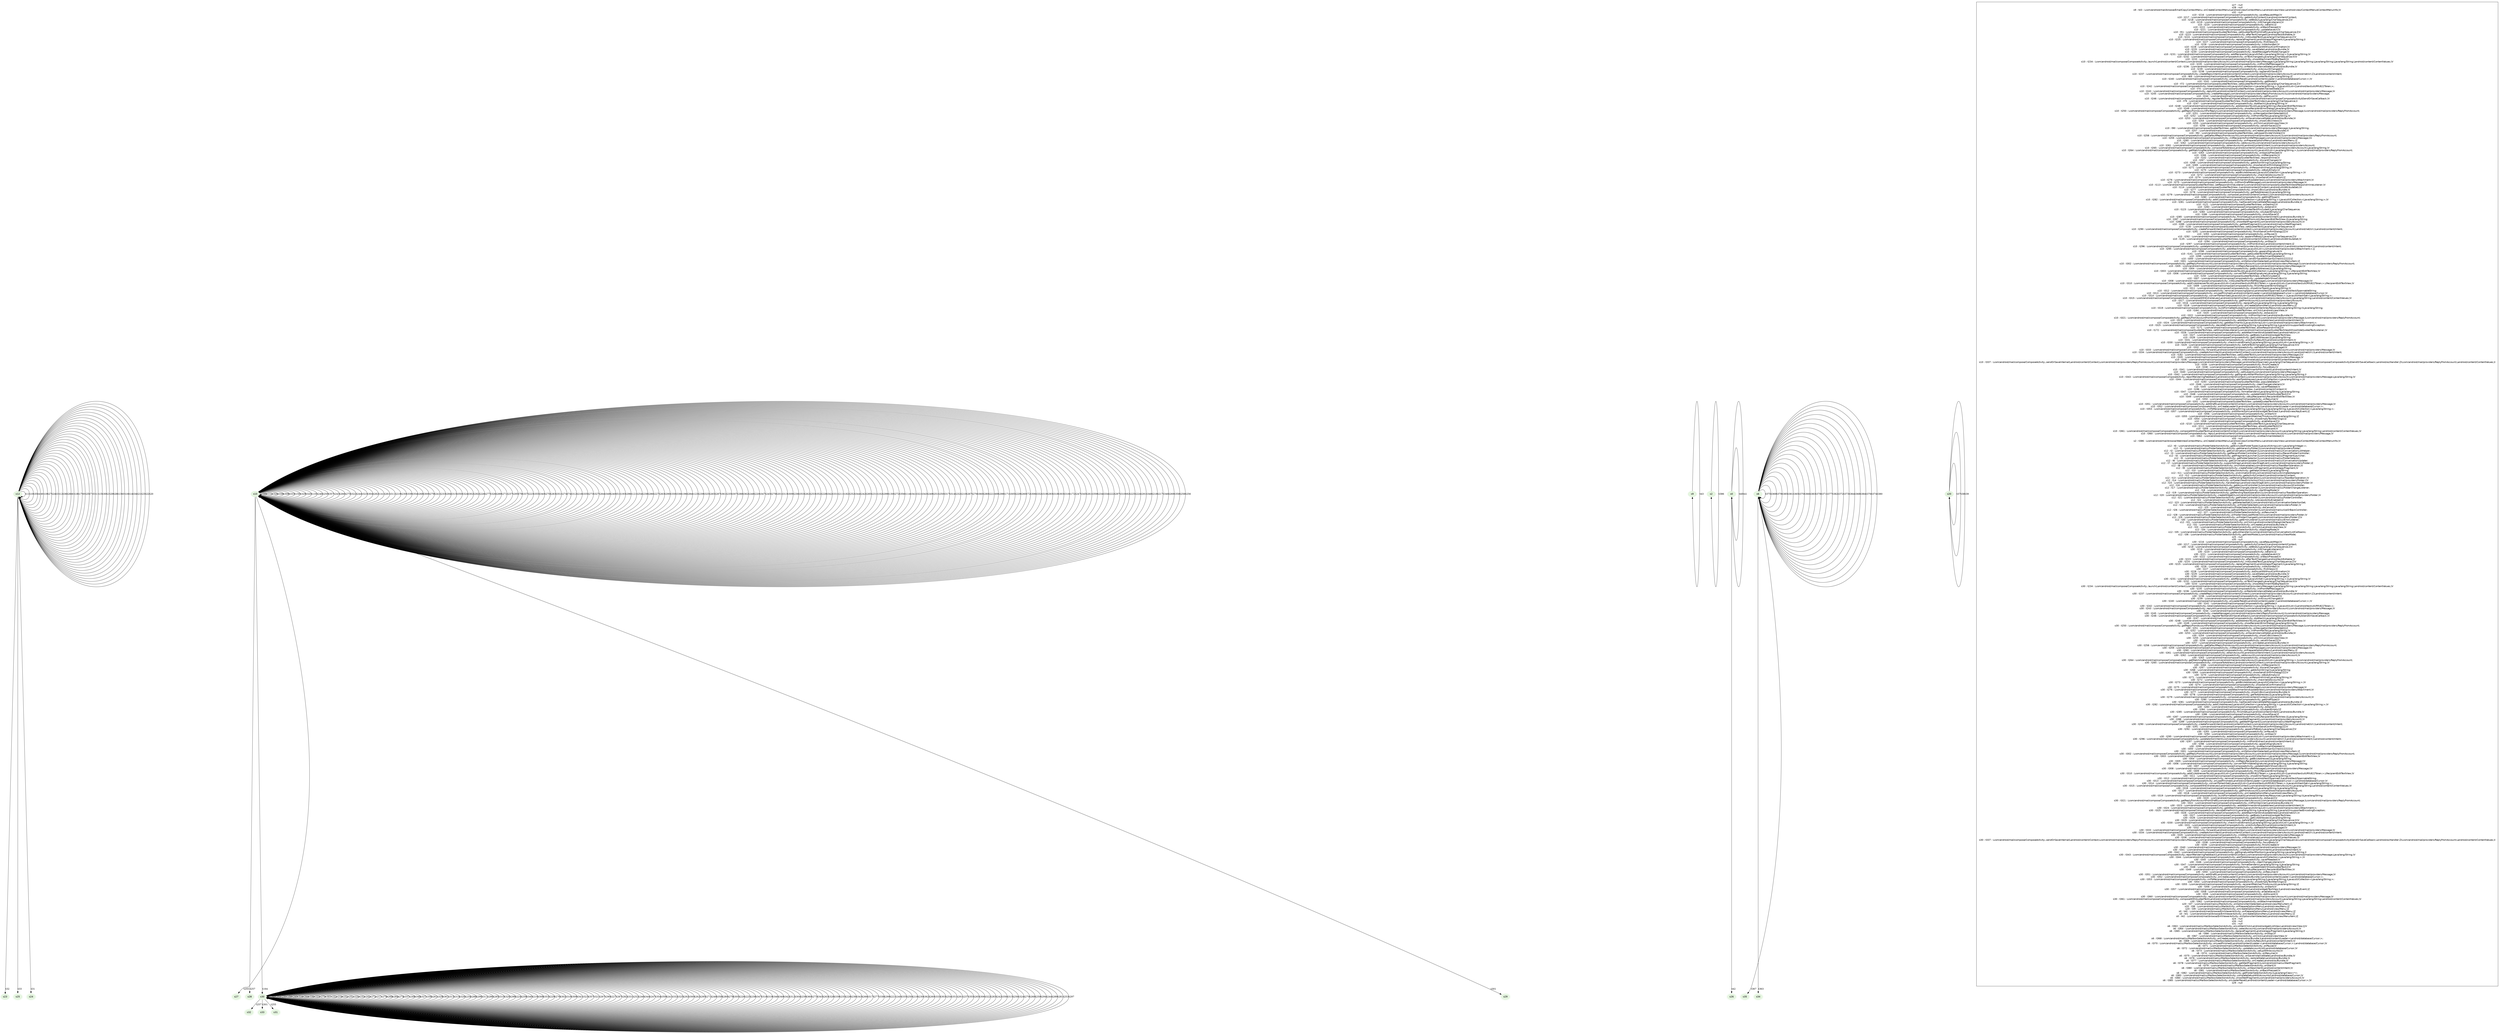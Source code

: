 digraph {
fontname="Helvetica";
node[style=filled, fontname="Helvetica", colorscheme=greens3, color=1];
s23;
s27[peripheries=2];
s28[peripheries=2];
s9;
s32[peripheries=2];
s10;
s33[peripheries=2];
s2;
s26[peripheries=2];
s12;
s25[peripheries=2];
s35[peripheries=2];
s30;
s20;
s0;
s24[peripheries=2];
s34[peripheries=2];
s31[peripheries=2];
s6;
s29[peripheries=2];
s30 -> s30[label="t245"];
s10 -> s10[label="t90"];
s30 -> s30[label="t352"];
s30 -> s30[label="t231"];
s10 -> s10[label="t113"];
s30 -> s30[label="t350"];
s10 -> s10[label="t328"];
s10 -> s10[label="t338"];
s30 -> s30[label="t293"];
s10 -> s10[label="t308"];
s10 -> s10[label="t333"];
s20 -> s20[label="t37"];
s10 -> s10[label="t150"];
s30 -> s30[label="t334"];
s30 -> s30[label="t264"];
s12 -> s24[label="t31"];
s10 -> s10[label="t329"];
s30 -> s30[label="t330"];
s6 -> s6[label="t375"];
s10 -> s10[label="t320"];
s10 -> s10[label="t135"];
s30 -> s30[label="t223"];
s30 -> s30[label="t275"];
s30 -> s30[label="t307"];
s6 -> s6[label="t369"];
s10 -> s10[label="t246"];
s30 -> s30[label="t222"];
s30 -> s30[label="t219"];
s10 -> s10[label="t259"];
s12 -> s12[label="t11"];
s10 -> s10[label="t357"];
s30 -> s30[label="t232"];
s30 -> s32[label="t257"];
s10 -> s10[label="t243"];
s30 -> s30[label="t251"];
s10 -> s10[label="t266"];
s10 -> s10[label="t275"];
s10 -> s10[label="t322"];
s30 -> s30[label="t220"];
s10 -> s10[label="t244"];
s6 -> s6[label="t379"];
s30 -> s30[label="t233"];
s10 -> s10[label="t323"];
s10 -> s10[label="t304"];
s10 -> s10[label="t282"];
s30 -> s30[label="t243"];
s20 -> s20[label="t38"];
s10 -> s10[label="t141"];
s0 -> s0[label="t40"];
s30 -> s30[label="t272"];
s30 -> s30[label="t217"];
s10 -> s10[label="t281"];
s10 -> s10[label="t311"];
s30 -> s30[label="t279"];
s10 -> s10[label="t219"];
s12 -> s12[label="t10"];
s10 -> s10[label="t230"];
s10 -> s10[label="t339"];
s12 -> s12[label="t35"];
s10 -> s10[label="t354"];
s10 -> s10[label="t268"];
s30 -> s30[label="t269"];
s30 -> s30[label="t284"];
s30 -> s30[label="t274"];
s30 -> s30[label="t337"];
s10 -> s10[label="t300"];
s10 -> s10[label="t279"];
s10 -> s10[label="t241"];
s30 -> s30[label="t249"];
s10 -> s10[label="t233"];
s30 -> s30[label="t348"];
s12 -> s12[label="t4"];
s30 -> s30[label="t327"];
s10 -> s10[label="t294"];
s12 -> s12[label="t8"];
s30 -> s30[label="t336"];
s6 -> s6[label="t385"];
s10 -> s10[label="t315"];
s10 -> s10[label="t350"];
s30 -> s30[label="t261"];
s10 -> s10[label="t324"];
s10 -> s10[label="t302"];
s10 -> s10[label="t292"];
s10 -> s10[label="t226"];
s6 -> s6[label="t381"];
s30 -> s30[label="t329"];
s30 -> s30[label="t361"];
s30 -> s30[label="t313"];
s30 -> s30[label="t314"];
s12 -> s25[label="t33"];
s30 -> s30[label="t326"];
s30 -> s30[label="t234"];
s10 -> s10[label="t277"];
s30 -> s30[label="t288"];
s10 -> s10[label="t326"];
s30 -> s30[label="t296"];
s10 -> s10[label="t289"];
s30 -> s30[label="t311"];
s30 -> s30[label="t286"];
s10 -> s10[label="t271"];
s0 -> s26[label="t42"];
s30 -> s33[label="t301"];
s10 -> s10[label="t237"];
s12 -> s12[label="t19"];
s10 -> s10[label="t295"];
s10 -> s10[label="t79"];
s10 -> s10[label="t337"];
s30 -> s30[label="t285"];
s30 -> s30[label="t310"];
s30 -> s30[label="t320"];
s12 -> s12[label="t27"];
s10 -> s10[label="t223"];
s6 -> s6[label="t365"];
s10 -> s10[label="t355"];
s10 -> s10[label="t340"];
s10 -> s10[label="t270"];
s10 -> s10[label="t283"];
s10 -> s10[label="t351"];
s10 -> s10[label="t274"];
s10 -> s10[label="t74"];
s30 -> s30[label="t298"];
s30 -> s30[label="t224"];
s30 -> s30[label="t258"];
s10 -> s10[label="t312"];
s10 -> s10[label="t216"];
s30 -> s30[label="t340"];
s30 -> s30[label="t216"];
s10 -> s10[label="t335"];
s10 -> s10[label="t273"];
s30 -> s30[label="t308"];
s6 -> s6[label="t370"];
s10 -> s10[label="t327"];
s10 -> s29[label="t301"];
s10 -> s10[label="t264"];
s10 -> s10[label="t349"];
s12 -> s12[label="t24"];
s6 -> s6[label="t366"];
s10 -> s10[label="t240"];
s10 -> s10[label="t51"];
s10 -> s10[label="t193"];
s30 -> s30[label="t353"];
s10 -> s10[label="t296"];
s6 -> s34[label="t363"];
s10 -> s10[label="t121"];
s10 -> s10[label="t254"];
s30 -> s30[label="t229"];
s0 -> s0[label="t41"];
s10 -> s10[label="t238"];
s10 -> s10[label="t286"];
s30 -> s30[label="t276"];
s30 -> s30[label="t302"];
s30 -> s30[label="t316"];
s30 -> s30[label="t309"];
s10 -> s10[label="t227"];
s12 -> s12[label="t3"];
s10 -> s10[label="t263"];
s10 -> s10[label="t290"];
s30 -> s30[label="t341"];
s30 -> s30[label="t323"];
s10 -> s10[label="t330"];
s30 -> s30[label="t357"];
s10 -> s10[label="t336"];
s30 -> s30[label="t321"];
s12 -> s12[label="t12"];
s30 -> s30[label="t267"];
s10 -> s10[label="t196"];
s10 -> s10[label="t284"];
s12 -> s23[label="t32"];
s30 -> s30[label="t290"];
s12 -> s12[label="t36"];
s10 -> s10[label="t123"];
s6 -> s35[label="t367"];
s30 -> s30[label="t227"];
s6 -> s6[label="t383"];
s9 -> s9[label="t43"];
s30 -> s30[label="t287"];
s10 -> s10[label="t239"];
s30 -> s30[label="t282"];
s30 -> s30[label="t331"];
s30 -> s30[label="t252"];
s10 -> s10[label="t325"];
s10 -> s10[label="t265"];
s10 -> s10[label="t287"];
s30 -> s30[label="t246"];
s30 -> s30[label="t344"];
s10 -> s10[label="t361"];
s6 -> s6[label="t378"];
s30 -> s30[label="t247"];
s30 -> s30[label="t354"];
s30 -> s30[label="t359"];
s30 -> s30[label="t241"];
s30 -> s30[label="t332"];
s10 -> s10[label="t235"];
s10 -> s10[label="t307"];
s10 -> s10[label="t288"];
s10 -> s10[label="t362"];
s30 -> s30[label="t325"];
s30 -> s30[label="t292"];
s10 -> s10[label="t248"];
s10 -> s10[label="t220"];
s10 -> s10[label="t347"];
s10 -> s10[label="t245"];
s10 -> s10[label="t278"];
s6 -> s6[label="t371"];
s10 -> s10[label="t201"];
s30 -> s30[label="t300"];
s30 -> s30[label="t262"];
s12 -> s12[label="t26"];
s30 -> s30[label="t295"];
s10 -> s10[label="t313"];
s10 -> s10[label="t309"];
s30 -> s30[label="t271"];
s30 -> s30[label="t248"];
s30 -> s30[label="t358"];
s10 -> s10[label="t236"];
s6 -> s6[label="t377"];
s30 -> s30[label="t280"];
s30 -> s30[label="t278"];
s30 -> s30[label="t305"];
s10 -> s10[label="t353"];
s30 -> s30[label="t226"];
s10 -> s10[label="t262"];
s12 -> s12[label="t6"];
s10 -> s10[label="t253"];
s10 -> s10[label="t352"];
s10 -> s10[label="t228"];
s10 -> s10[label="t342"];
s30 -> s30[label="t225"];
s10 -> s10[label="t331"];
s30 -> s30[label="t238"];
s30 -> s30[label="t347"];
s12 -> s12[label="t18"];
s10 -> s10[label="t211"];
s10 -> s10[label="t182"];
s30 -> s30[label="t318"];
s30 -> s30[label="t319"];
s10 -> s10[label="t252"];
s30 -> s30[label="t346"];
s10 -> s10[label="t344"];
s30 -> s30[label="t349"];
s30 -> s30[label="t342"];
s30 -> s30[label="t312"];
s12 -> s12[label="t17"];
s10 -> s10[label="t242"];
s30 -> s30[label="t304"];
s6 -> s6[label="t382"];
s30 -> s30[label="t239"];
s12 -> s12[label="t9"];
s30 -> s30[label="t360"];
s10 -> s10[label="t285"];
s10 -> s10[label="t231"];
s30 -> s30[label="t273"];
s30 -> s30[label="t345"];
s10 -> s10[label="t102"];
s10 -> s10[label="t299"];
s30 -> s30[label="t263"];
s30 -> s30[label="t328"];
s10 -> s10[label="t130"];
s10 -> s10[label="t272"];
s10 -> s10[label="t356"];
s10 -> s28[label="t257"];
s12 -> s12[label="t25"];
s10 -> s10[label="t114"];
s6 -> s6[label="t372"];
s6 -> s6[label="t373"];
s10 -> s10[label="t341"];
s10 -> s10[label="t321"];
s30 -> s30[label="t339"];
s30 -> s30[label="t235"];
s6 -> s6[label="t364"];
s10 -> s10[label="t343"];
s30 -> s30[label="t228"];
s30 -> s30[label="t236"];
s10 -> s10[label="t249"];
s10 -> s10[label="t251"];
s30 -> s30[label="t343"];
s10 -> s10[label="t250"];
s30 -> s30[label="t266"];
s30 -> s30[label="t317"];
s30 -> s30[label="t277"];
s30 -> s30[label="t338"];
s10 -> s10[label="t317"];
s30 -> s30[label="t299"];
s30 -> s30[label="t221"];
s12 -> s12[label="t7"];
s10 -> s10[label="t314"];
s30 -> s30[label="t240"];
s10 -> s10[label="t232"];
s30 -> s30[label="t335"];
s12 -> s12[label="t5"];
s10 -> s10[label="t210"];
s6 -> s6[label="t368"];
s30 -> s30[label="t250"];
s10 -> s10[label="t267"];
s12 -> s12[label="t1"];
s30 -> s30[label="t218"];
s30 -> s30[label="t230"];
s10 -> s30[label="t164"];
s12 -> s12[label="t15"];
s2 -> s2[label="t386"];
s30 -> s30[label="t362"];
s10 -> s10[label="t276"];
s10 -> s10[label="t360"];
s30 -> s30[label="t260"];
s10 -> s10[label="t280"];
s10 -> s10[label="t221"];
s10 -> s10[label="t69"];
s10 -> s10[label="t298"];
s12 -> s12[label="t30"];
s10 -> s10[label="t171"];
s10 -> s10[label="t305"];
s12 -> s12[label="t2"];
s30 -> s30[label="t333"];
s10 -> s10[label="t229"];
s12 -> s12[label="t29"];
s12 -> s12[label="t28"];
s12 -> s12[label="t13"];
s30 -> s30[label="t303"];
s30 -> s30[label="t254"];
s6 -> s6[label="t384"];
s30 -> s30[label="t351"];
s30 -> s30[label="t291"];
s30 -> s30[label="t237"];
s10 -> s10[label="t260"];
s30 -> s30[label="t355"];
s30 -> s30[label="t265"];
s30 -> s30[label="t306"];
s10 -> s10[label="t72"];
s10 -> s10[label="t306"];
s30 -> s30[label="t322"];
s10 -> s10[label="t332"];
s10 -> s10[label="t319"];
s10 -> s10[label="t293"];
s30 -> s30[label="t283"];
s30 -> s30[label="t242"];
s10 -> s27[label="t255"];
s30 -> s30[label="t356"];
s12 -> s12[label="t0"];
s10 -> s10[label="t318"];
s10 -> s10[label="t303"];
s10 -> s10[label="t316"];
s6 -> s6[label="t376"];
s10 -> s10[label="t172"];
s10 -> s10[label="t247"];
s10 -> s10[label="t345"];
s6 -> s6[label="t374"];
s30 -> s30[label="t315"];
s12 -> s12[label="t16"];
s30 -> s30[label="t256"];
s10 -> s10[label="t261"];
s10 -> s10[label="t359"];
s30 -> s30[label="t324"];
s10 -> s10[label="t234"];
s30 -> s30[label="t270"];
s10 -> s10[label="t334"];
s30 -> s31[label="t255"];
s10 -> s10[label="t222"];
s30 -> s30[label="t268"];
s30 -> s30[label="t259"];
s12 -> s12[label="t14"];
s12 -> s12[label="t34"];
s10 -> s10[label="t297"];
s12 -> s12[label="t21"];
s10 -> s10[label="t310"];
s6 -> s6[label="t380"];
s10 -> s10[label="t92"];
s10 -> s10[label="t225"];
s30 -> s30[label="t294"];
s30 -> s30[label="t244"];
s10 -> s10[label="t224"];
s30 -> s30[label="t289"];
s10 -> s10[label="t291"];
s10 -> s10[label="t348"];
s20 -> s20[label="t39"];
s12 -> s12[label="t23"];
s30 -> s30[label="t281"];
s10 -> s10[label="t218"];
s10 -> s10[label="t217"];
s10 -> s10[label="t346"];
s10 -> s10[label="t269"];
s12 -> s12[label="t22"];
s10 -> s10[label="t358"];
s30 -> s30[label="t253"];
s12 -> s12[label="t20"];
s30 -> s30[label="t297"];
s10 -> s10[label="t258"];
s10 -> s10[label="t256"];
subgraph cluster_key {
ds[shape=plaintext, style=solid,label="s27 : null\ns28 : null\ns9 : t43 : Lcom/android/mail/browse/EmailCopyContextMenu;.onCreateContextMenu(Landroid/view/ContextMenu;Landroid/view/View;Landroid/view/ContextMenu$ContextMenuInfo;)V\ns32 : null\ns10 : t216 : Lcom/android/mail/compose/ComposeActivity;.saveRequestMap()V\ns10 : t217 : Lcom/android/mail/compose/ComposeActivity;.getActivityContext()Landroid/content/Context;\ns10 : t218 : Lcom/android/mail/compose/ComposeActivity;.setBody(Ljava/lang/CharSequence;Z)V\ns10 : t219 : Lcom/android/mail/compose/ComposeActivity;.initChangeListeners()V\ns10 : t220 : Lcom/android/mail/compose/ComposeActivity;.isBlank()Z\ns10 : t222 : Lcom/android/mail/compose/ComposeActivity;.onBackPressed()V\ns10 : t221 : Lcom/android/mail/compose/ComposeActivity;.updateSaveUi()V\ns10 : t51 : Lcom/android/mail/compose/QuotedTextView;.setQuotedTextFromDraft(Ljava/lang/CharSequence;Z)V\ns10 : t223 : Lcom/android/mail/compose/ComposeActivity;.afterTextChanged(Landroid/text/Editable;)V\ns10 : t224 : Lcom/android/mail/compose/ComposeActivity;.initQuotedText(Ljava/lang/CharSequence;Z)V\ns10 : t225 : Lcom/android/mail/compose/ComposeActivity;.replaceFragment(Landroid/app/Fragment;ILjava/lang/String;)I\ns10 : t227 : Lcom/android/mail/compose/ComposeActivity;.findViews()V\ns10 : t226 : Lcom/android/mail/compose/ComposeActivity;.initActionBar()V\ns10 : t228 : Lcom/android/mail/compose/ComposeActivity;.doDiscardWithoutConfirmation()V\ns10 : t229 : Lcom/android/mail/compose/ComposeActivity;.saveState(Landroid/os/Bundle;)V\ns10 : t230 : Lcom/android/mail/compose/ComposeActivity;.resetMessageForModeChange()V\ns10 : t231 : Lcom/android/mail/compose/ComposeActivity;.addRecipients(Ljava/util/Set<Ljava/lang/String;>;[Ljava/lang/String;)V\ns10 : t232 : Lcom/android/mail/compose/ComposeActivity;.onTextChanged(Ljava/lang/CharSequence;III)V\ns10 : t233 : Lcom/android/mail/compose/ComposeActivity;.showAttachmentTooBigToast(I)V\ns10 : t234 : Lcom/android/mail/compose/ComposeActivity;.launch(Landroid/content/Context;Lcom/android/mail/providers/Account;Lcom/android/mail/providers/Message;ILjava/lang/String;Ljava/lang/String;Ljava/lang/String;Ljava/lang/String;Landroid/content/ContentValues;)V\ns10 : t235 : Lcom/android/mail/compose/ComposeActivity;.initFromRefMessage(I)V\ns10 : t236 : Lcom/android/mail/compose/ComposeActivity;.onRestoreInstanceState(Landroid/os/Bundle;)V\ns10 : t239 : Lcom/android/mail/compose/ComposeActivity;.onAccountChanged()V\ns10 : t238 : Lcom/android/mail/compose/ComposeActivity;.logSendOrSave(Z)V\ns10 : t237 : Lcom/android/mail/compose/ComposeActivity;.createReplyIntent(Landroid/content/Context;Lcom/android/mail/providers/Account;Landroid/net/Uri;Z)Landroid/content/Intent;\ns10 : t69 : Lcom/android/mail/compose/QuotedTextView;.containsQuotedText(Ljava/lang/String;)Z\ns10 : t240 : Lcom/android/mail/compose/ComposeActivity;.onLoaderReset(Landroid/content/Loader<Landroid/database/Cursor;>;)V\ns10 : t241 : Lcom/android/mail/compose/ComposeActivity;.getMode()I\ns10 : t72 : Lcom/android/mail/compose/QuotedTextView;.setQuotedTextFromHtml(Ljava/lang/CharSequence;Z)V\ns10 : t242 : Lcom/android/mail/compose/ComposeActivity;.tokenizeAddressList(Ljava/util/Collection<Ljava/lang/String;>;)Ljava/util/List<[Landroid/text/util/Rfc822Token;>;\ns10 : t74 : Lcom/android/mail/compose/QuotedTextView;.updateCheckedState(Z)V\ns10 : t243 : Lcom/android/mail/compose/ComposeActivity;.replyAll(Landroid/content/Context;Lcom/android/mail/providers/Account;Lcom/android/mail/providers/Message;)V\ns10 : t245 : Lcom/android/mail/compose/ComposeActivity;.createMessage(Lcom/android/mail/providers/ReplyFromAccount;I)Lcom/android/mail/providers/Message;\ns10 : t244 : Lcom/android/mail/compose/ComposeActivity;.setFocus(I)V\ns10 : t246 : Lcom/android/mail/compose/ComposeActivity;.registerTestSendOrSaveCallback(Lcom/android/mail/compose/ComposeActivity$SendOrSaveCallback;)V\ns10 : t79 : Lcom/android/mail/compose/QuotedTextView;.findQuotedTextIndex(Ljava/lang/CharSequence;)I\ns10 : t247 : Lcom/android/mail/compose/ComposeActivity;.doAttach(Ljava/lang/String;)V\ns10 : t248 : Lcom/android/mail/compose/ComposeActivity;.addAddressToList(Ljava/lang/String;LRecipientEditTextView;)V\ns10 : t249 : Lcom/android/mail/compose/ComposeActivity;.showRecipientErrorDialog(Ljava/lang/String;)V\ns10 : t250 : Lcom/android/mail/compose/ComposeActivity;.getReplyFromAccountForReply(Lcom/android/mail/providers/Account;Lcom/android/mail/providers/Message;)Lcom/android/mail/providers/ReplyFromAccount;\ns10 : t251 : Lcom/android/mail/compose/ComposeActivity;.onNavigationItemSelected(IJ)Z\ns10 : t252 : Lcom/android/mail/compose/ComposeActivity;.initFromMailTo(Ljava/lang/String;)V\ns10 : t253 : Lcom/android/mail/compose/ComposeActivity;.onSaveInstanceState(Landroid/os/Bundle;)V\ns10 : t254 : Lcom/android/mail/compose/ComposeActivity;.showCcBccViews()V\ns10 : t255 : Lcom/android/mail/compose/ComposeActivity;.onClick(Landroid/view/View;)V\ns10 : t256 : Lcom/android/mail/compose/ComposeActivity;.sendOrSave(ZZ)V\ns10 : t90 : Lcom/android/mail/compose/QuotedTextView;.getHtmlText(Lcom/android/mail/providers/Message;)Ljava/lang/String;\ns10 : t257 : Lcom/android/mail/compose/ComposeActivity;.onCreate(Landroid/os/Bundle;)V\ns10 : t92 : Lcom/android/mail/compose/QuotedTextView;.setUpperDividerVisible(Z)V\ns10 : t258 : Lcom/android/mail/compose/ComposeActivity;.getDefaultReplyFromAccount(Lcom/android/mail/providers/Account;)Lcom/android/mail/providers/ReplyFromAccount;\ns10 : t259 : Lcom/android/mail/compose/ComposeActivity;.initRecipientsFromRefMessage(Lcom/android/mail/providers/Message;I)V\ns10 : t260 : Lcom/android/mail/compose/ComposeActivity;.onPrepareOptionsMenu(Landroid/view/Menu;)Z\ns10 : t262 : Lcom/android/mail/compose/ComposeActivity;.setAccount(Lcom/android/mail/providers/Account;)V\ns10 : t261 : Lcom/android/mail/compose/ComposeActivity;.obtainAccount(Landroid/content/Intent;)Lcom/android/mail/providers/Account;\ns10 : t265 : Lcom/android/mail/compose/ComposeActivity;.composeToAddress(Landroid/content/Context;Lcom/android/mail/providers/Account;Ljava/lang/String;)V\ns10 : t264 : Lcom/android/mail/compose/ComposeActivity;.getMatchingRecipient(Lcom/android/mail/providers/Account;Ljava/util/List<Ljava/lang/String;>;)Lcom/android/mail/providers/ReplyFromAccount;\ns10 : t263 : Lcom/android/mail/compose/ComposeActivity;.onAppUpPressed()V\ns10 : t266 : Lcom/android/mail/compose/ComposeActivity;.initRecipients()V\ns10 : t102 : Lcom/android/mail/compose/QuotedTextView;.respondInline()V\ns10 : t267 : Lcom/android/mail/compose/ComposeActivity;.discardChanges()V\ns10 : t268 : Lcom/android/mail/compose/ComposeActivity;.getActionString(I)Ljava/lang/String;\ns10 : t269 : Lcom/android/mail/compose/ComposeActivity;.showSendConfirmDialog(IZZ)V\ns10 : t271 : Lcom/android/mail/compose/ComposeActivity;.onRespondInline(Ljava/lang/String;)V\ns10 : t270 : Lcom/android/mail/compose/ComposeActivity;.isBodyEmpty()Z\ns10 : t273 : Lcom/android/mail/compose/ComposeActivity;.addBccAddresses(Ljava/util/Collection<Ljava/lang/String;>;)V\ns10 : t272 : Lcom/android/mail/compose/ComposeActivity;.checkValidAccounts()V\ns10 : t274 : Lcom/android/mail/compose/ComposeActivity;.showSendConfirmation()Z\ns10 : t276 : Lcom/android/mail/compose/ComposeActivity;.addAttachmentAndUpdateView(Lcom/android/mail/providers/Attachment;)V\ns10 : t275 : Lcom/android/mail/compose/ComposeActivity;.initFromDraftMessage(Lcom/android/mail/providers/Message;)V\ns10 : t113 : Lcom/android/mail/compose/QuotedTextView;.setRespondInlineListener(Lcom/android/mail/compose/QuotedTextView$RespondInlineListener;)V\ns10 : t114 : Lcom/android/mail/compose/QuotedTextView;.(Landroid/content/Context;Landroid/util/AttributeSet;I)V\ns10 : t277 : Lcom/android/mail/compose/ComposeActivity;.showCcBcc(Landroid/os/Bundle;)V\ns10 : t278 : Lcom/android/mail/compose/ComposeActivity;.getToAddresses()[Ljava/lang/String;\ns10 : t279 : Lcom/android/mail/compose/ComposeActivity;.compose(Landroid/content/Context;Lcom/android/mail/providers/Account;)V\ns10 : t280 : Lcom/android/mail/compose/ComposeActivity;.getDraftType(I)I\ns10 : t282 : Lcom/android/mail/compose/ComposeActivity;.addCcAddresses(Ljava/util/Collection<Ljava/lang/String;>;Ljava/util/Collection<Ljava/lang/String;>;)V\ns10 : t281 : Lcom/android/mail/compose/ComposeActivity;.hadSavedInstanceStateMessage(Landroid/os/Bundle;)Z\ns10 : t121 : Lcom/android/mail/compose/QuotedTextView;.onDestroy()V\ns10 : t283 : Lcom/android/mail/compose/ComposeActivity;.doSend()V\ns10 : t123 : Lcom/android/mail/compose/QuotedTextView;.getQuotedTextIfIncluded()Ljava/lang/CharSequence;\ns10 : t284 : Lcom/android/mail/compose/ComposeActivity;.isSubjectEmpty()Z\ns10 : t286 : Lcom/android/mail/compose/ComposeActivity;.shouldSave()Z\ns10 : t285 : Lcom/android/mail/compose/ComposeActivity;.finishSetup(ILandroid/content/Intent;Landroid/os/Bundle;)V\ns10 : t287 : Lcom/android/mail/compose/ComposeActivity;.getAddressesFromList(LRecipientEditTextView;)[Ljava/lang/String;\ns10 : t288 : Lcom/android/mail/compose/ComposeActivity;.showWaitFragment(Lcom/android/mail/providers/Account;)V\ns10 : t289 : Lcom/android/mail/compose/ComposeActivity;.getWaitFragment()Lcom/android/mail/ui/WaitFragment;\ns10 : t130 : Lcom/android/mail/compose/QuotedTextView;.setQuotedText(Ljava/lang/CharSequence;)V\ns10 : t290 : Lcom/android/mail/compose/ComposeActivity;.createForwardIntent(Landroid/content/Context;Lcom/android/mail/providers/Account;Landroid/net/Uri;)Landroid/content/Intent;\ns10 : t291 : Lcom/android/mail/compose/ComposeActivity;.finishSendConfirmDialog(ZZ)V\ns10 : t293 : Lcom/android/mail/compose/ComposeActivity;.onPause()V\ns10 : t292 : Lcom/android/mail/compose/ComposeActivity;.appendToBody(Ljava/lang/CharSequence;Z)V\ns10 : t135 : Lcom/android/mail/compose/QuotedTextView;.(Landroid/content/Context;Landroid/util/AttributeSet;)V\ns10 : t294 : Lcom/android/mail/compose/ComposeActivity;.onStop()V\ns10 : t297 : Lcom/android/mail/compose/ComposeActivity;.initFromExtras(Landroid/content/Intent;)Z\ns10 : t296 : Lcom/android/mail/compose/ComposeActivity;.updateActionIntent(Lcom/android/mail/providers/Account;Landroid/net/Uri;ILandroid/content/Intent;)Landroid/content/Intent;\ns10 : t295 : Lcom/android/mail/compose/ComposeActivity;.addAttachments(Ljava/util/List<Lcom/android/mail/providers/Attachment;>;)J\ns10 : t298 : Lcom/android/mail/compose/ComposeActivity;.appendSignature()V\ns10 : t141 : Lcom/android/mail/compose/QuotedTextView;.getQuotedTextOffset(Ljava/lang/String;)I\ns10 : t299 : Lcom/android/mail/compose/ComposeActivity;.onAttachmentDeleted()V\ns10 : t300 : Lcom/android/mail/compose/ComposeActivity;.sendOrSaveWithSanityChecks(ZZZZ)Z\ns10 : t301 : Lcom/android/mail/compose/ComposeActivity;.onOptionsItemSelected(Landroid/view/MenuItem;)Z\ns10 : t302 : Lcom/android/mail/compose/ComposeActivity;.getReplyFromAccount(Lcom/android/mail/providers/Account;Lcom/android/mail/providers/Message;)Lcom/android/mail/providers/ReplyFromAccount;\ns10 : t305 : Lcom/android/mail/compose/ComposeActivity;.initReplyRecipients(Lcom/android/mail/providers/Message;I)V\ns10 : t304 : Lcom/android/mail/compose/ComposeActivity;.getBccAddresses()[Ljava/lang/String;\ns10 : t303 : Lcom/android/mail/compose/ComposeActivity;.addAddressesToList(Ljava/util/Collection<Ljava/lang/String;>;LRecipientEditTextView;)V\ns10 : t306 : Lcom/android/mail/compose/ComposeActivity;.convertToPrintableSignature(Ljava/lang/String;)Ljava/lang/String;\ns10 : t150 : Lcom/android/mail/compose/QuotedTextView;.isTextIncluded()Z\ns10 : t307 : Lcom/android/mail/compose/ComposeActivity;.updateHideOrShowCcBcc()V\ns10 : t308 : Lcom/android/mail/compose/ComposeActivity;.initQuotedTextFromRefMessage(Lcom/android/mail/providers/Message;I)V\ns10 : t310 : Lcom/android/mail/compose/ComposeActivity;.addCcAddressesToList(Ljava/util/List<[Landroid/text/util/Rfc822Token;>;Ljava/util/List<[Landroid/text/util/Rfc822Token;>;LRecipientEditTextView;)V\ns10 : t309 : Lcom/android/mail/compose/ComposeActivity;.finishRecipientErrorDialog()V\ns10 : t311 : Lcom/android/mail/compose/ComposeActivity;.showErrorToast(Ljava/lang/String;)V\ns10 : t312 : Lcom/android/mail/compose/ComposeActivity;.removeComposingSpans(Landroid/text/Spanned;)Landroid/text/SpannableString;\ns10 : t313 : Lcom/android/mail/compose/ComposeActivity;.onLoadFinished(Landroid/content/Loader<Landroid/database/Cursor;>;Landroid/database/Cursor;)V\ns10 : t314 : Lcom/android/mail/compose/ComposeActivity;.convertToHashSet(Ljava/util/List<[Landroid/text/util/Rfc822Token;>;)Ljava/util/HashSet<Ljava/lang/String;>;\ns10 : t315 : Lcom/android/mail/compose/ComposeActivity;.composeWithExtraValues(Landroid/content/Context;Lcom/android/mail/providers/Account;Ljava/lang/String;Landroid/content/ContentValues;)V\ns10 : t317 : Lcom/android/mail/compose/ComposeActivity;.getFromAccount()Lcom/android/mail/providers/Account;\ns10 : t316 : Lcom/android/mail/compose/ComposeActivity;.replacePlus(Ljava/lang/String;)Ljava/lang/String;\ns10 : t318 : Lcom/android/mail/compose/ComposeActivity;.onCreateOptionsMenu(Landroid/view/Menu;)Z\ns10 : t319 : Lcom/android/mail/compose/ComposeActivity;.buildFormattedSubject(Landroid/content/res/Resources;Ljava/lang/String;I)Ljava/lang/String;\ns10 : t164 : Lcom/android/mail/compose/QuotedTextView;.onClick(Landroid/view/View;)V\ns10 : t320 : Lcom/android/mail/compose/ComposeActivity;.doSave(Z)V\ns10 : t322 : Lcom/android/mail/compose/ComposeActivity;.initFromSpinner(Landroid/os/Bundle;I)V\ns10 : t321 : Lcom/android/mail/compose/ComposeActivity;.getReplyFromAccountFromDraft(Lcom/android/mail/providers/Account;Lcom/android/mail/providers/Message;)Lcom/android/mail/providers/ReplyFromAccount;\ns10 : t323 : Lcom/android/mail/compose/ComposeActivity;.addAttachmentAndUpdateView(Landroid/content/Intent;)V\ns10 : t324 : Lcom/android/mail/compose/ComposeActivity;.getAttachments()Ljava/util/ArrayList<Lcom/android/mail/providers/Attachment;>;\ns10 : t325 : Lcom/android/mail/compose/ComposeActivity;.decodeEmailInUri(Ljava/lang/String;)Ljava/lang/String;|Ljava/io/UnsupportedEncodingException;\ns10 : t171 : Lcom/android/mail/compose/QuotedTextView;.allowRespondInline(Z)V\ns10 : t172 : Lcom/android/mail/compose/QuotedTextView;.setShowHideListener(Lcom/android/mail/compose/QuotedTextView$ShowHideQuotedTextListener;)V\ns10 : t326 : Lcom/android/mail/compose/ComposeActivity;.addAttachmentAndUpdateView(Landroid/net/Uri;)V\ns10 : t327 : Lcom/android/mail/compose/ComposeActivity;.getBody()Landroid/widget/TextView;\ns10 : t328 : Lcom/android/mail/compose/ComposeActivity;.getCcAddresses()[Ljava/lang/String;\ns10 : t331 : Lcom/android/mail/compose/ComposeActivity;.onActivityResult(IILandroid/content/Intent;)V\ns10 : t330 : Lcom/android/mail/compose/ComposeActivity;.checkInvalidEmails([Ljava/lang/String;Ljava/util/List<Ljava/lang/String;>;)V\ns10 : t329 : Lcom/android/mail/compose/ComposeActivity;.beforeTextChanged(Ljava/lang/CharSequence;III)V\ns10 : t332 : Lcom/android/mail/compose/ComposeActivity;.setFieldsFromRefMessage(I)V\ns10 : t333 : Lcom/android/mail/compose/ComposeActivity;.forward(Landroid/content/Context;Lcom/android/mail/providers/Account;Lcom/android/mail/providers/Message;)V\ns10 : t334 : Lcom/android/mail/compose/ComposeActivity;.createActionIntent(Landroid/content/Context;Lcom/android/mail/providers/Account;Landroid/net/Uri;I)Landroid/content/Intent;\ns10 : t182 : Lcom/android/mail/compose/QuotedTextView;.setQuotedText(ILcom/android/mail/providers/Message;Z)V\ns10 : t335 : Lcom/android/mail/compose/ComposeActivity;.initAttachments(Lcom/android/mail/providers/Message;)V\ns10 : t336 : Lcom/android/mail/compose/ComposeActivity;.initExtraValues(Landroid/content/ContentValues;)V\ns10 : t337 : Lcom/android/mail/compose/ComposeActivity;.sendOrSaveInternal(Landroid/content/Context;Lcom/android/mail/providers/ReplyFromAccount;Lcom/android/mail/providers/Message;Lcom/android/mail/providers/Message;Landroid/text/Spanned;Ljava/lang/CharSequence;Lcom/android/mail/compose/ComposeActivity$SendOrSaveCallback;Landroid/os/Handler;ZILcom/android/mail/providers/ReplyFromAccount;Landroid/content/ContentValues;)I\ns10 : t339 : Lcom/android/mail/compose/ComposeActivity;.finishCreate()V\ns10 : t338 : Lcom/android/mail/compose/ComposeActivity;.focusBody()V\ns10 : t341 : Lcom/android/mail/compose/ComposeActivity;.initAttachmentsFromIntent(Landroid/content/Intent;)V\ns10 : t340 : Lcom/android/mail/compose/ComposeActivity;.setSubject(Lcom/android/mail/providers/Message;I)V\ns10 : t342 : Lcom/android/mail/compose/ComposeActivity;.getSignatureStartPosition(Ljava/lang/String;Ljava/lang/String;)I\ns10 : t343 : Lcom/android/mail/compose/ComposeActivity;.reportRenderingFeedback(Landroid/content/Context;Lcom/android/mail/providers/Account;Lcom/android/mail/providers/Message;Ljava/lang/String;)V\ns10 : t344 : Lcom/android/mail/compose/ComposeActivity;.addToAddresses(Ljava/util/Collection<Ljava/lang/String;>;)V\ns10 : t193 : Lcom/android/mail/compose/QuotedTextView;.populateData()V\ns10 : t346 : Lcom/android/mail/compose/ComposeActivity;.clearChangeListeners()V\ns10 : t345 : Lcom/android/mail/compose/ComposeActivity;.saveIfNeeded()V\ns10 : t196 : Lcom/android/mail/compose/QuotedTextView;.(Landroid/content/Context;)V\ns10 : t347 : Lcom/android/mail/compose/ComposeActivity;.formatSenders(Ljava/lang/String;)Ljava/lang/String;\ns10 : t348 : Lcom/android/mail/compose/ComposeActivity;.updateHideOrShowQuotedText(Z)V\ns10 : t349 : Lcom/android/mail/compose/ComposeActivity;.setupRecipients(LRecipientEditTextView;)V\ns10 : t350 : Lcom/android/mail/compose/ComposeActivity;.onResume()V\ns10 : t201 : Lcom/android/mail/compose/QuotedTextView;.updateQuotedTextVisibility(Z)V\ns10 : t351 : Lcom/android/mail/compose/ComposeActivity;.editDraft(Landroid/content/Context;Lcom/android/mail/providers/Account;Lcom/android/mail/providers/Message;)V\ns10 : t352 : Lcom/android/mail/compose/ComposeActivity;.onCreateLoader(ILandroid/os/Bundle;)Landroid/content/Loader<Landroid/database/Cursor;>;\ns10 : t353 : Lcom/android/mail/compose/ComposeActivity;.initToRecipients(Ljava/lang/String;Ljava/lang/String;[Ljava/lang/String;)Ljava/util/Collection<Ljava/lang/String;>;\ns10 : t357 : Lcom/android/mail/compose/ComposeActivity;.onEditorAction(Landroid/widget/TextView;ILandroid/view/KeyEvent;)Z\ns10 : t356 : Lcom/android/mail/compose/ComposeActivity;.onStart()V\ns10 : t355 : Lcom/android/mail/compose/ComposeActivity;.recipientMatchesThisAccount(Ljava/lang/String;)Z\ns10 : t354 : Lcom/android/mail/compose/ComposeActivity;.showEmptyTextWarnings()Z\ns10 : t358 : Lcom/android/mail/compose/ComposeActivity;.enableSave(Z)V\ns10 : t210 : Lcom/android/mail/compose/QuotedTextView;.getQuotedText()Ljava/lang/CharSequence;\ns10 : t211 : Lcom/android/mail/compose/QuotedTextView;.allowQuotedText(Z)V\ns10 : t359 : Lcom/android/mail/compose/ComposeActivity;.doDiscard()V\ns10 : t361 : Lcom/android/mail/compose/ComposeActivity;.composeWithQuotedText(Landroid/content/Context;Lcom/android/mail/providers/Account;Ljava/lang/String;Ljava/lang/String;Landroid/content/ContentValues;)V\ns10 : t360 : Lcom/android/mail/compose/ComposeActivity;.reply(Landroid/content/Context;Lcom/android/mail/providers/Account;Lcom/android/mail/providers/Message;)V\ns10 : t362 : Lcom/android/mail/compose/ComposeActivity;.onAttachmentAdded()V\ns33 : null\ns2 : t386 : Lcom/android/mail/browse/WebViewContextMenu;.onCreateContextMenu(Landroid/view/ContextMenu;Landroid/view/View;Landroid/view/ContextMenu$ContextMenuInfo;)V\ns26 : null\ns12 : t0 : Lcom/android/mail/ui/FolderSelectionActivity;.getExcludedFolderTypes()Ljava/util/ArrayList<Ljava/lang/Integer;>;\ns12 : t1 : Lcom/android/mail/ui/FolderSelectionActivity;.getHierarchyFolder()Lcom/android/mail/providers/Folder;\ns12 : t2 : Lcom/android/mail/ui/FolderSelectionActivity;.getConversationListHelper()Lcom/android/mail/ui/ConversationListHelper;\ns12 : t3 : Lcom/android/mail/ui/FolderSelectionActivity;.getRecentFolderController()Lcom/android/mail/ui/RecentFolderController;\ns12 : t4 : Lcom/android/mail/ui/FolderSelectionActivity;.getFragmentLauncher()Lcom/android/mail/ui/FragmentLauncher;\ns12 : t5 : Lcom/android/mail/ui/FolderSelectionActivity;.getFolderSelector()Lcom/android/mail/ui/FolderSelector;\ns12 : t6 : Lcom/android/mail/ui/FolderSelectionActivity;.getConversationUpdater()Lcom/android/mail/ui/ConversationUpdater;\ns12 : t7 : Lcom/android/mail/ui/FolderSelectionActivity;.supportsDrag(Landroid/view/DragEvent;Lcom/android/mail/providers/Folder;)Z\ns12 : t8 : Lcom/android/mail/ui/FolderSelectionActivity;.onUndoAvailable(Lcom/android/mail/ui/ToastBarOperation;)V\ns12 : t9 : Lcom/android/mail/ui/FolderSelectionActivity;.createFolderListFragment(Landroid/app/Fragment;)V\ns12 : t10 : Lcom/android/mail/ui/FolderSelectionActivity;.getHelpContext()Ljava/lang/String;\ns12 : t11 : Lcom/android/mail/ui/FolderSelectionActivity;.onAnimationEnd(Lcom/android/mail/ui/AnimatedAdapter;)V\ns12 : t12 : Lcom/android/mail/ui/FolderSelectionActivity;.getActivityContext()Landroid/content/Context;\ns12 : t13 : Lcom/android/mail/ui/FolderSelectionActivity;.setPendingToastOperation(Lcom/android/mail/ui/ToastBarOperation;)V\ns12 : t14 : Lcom/android/mail/ui/FolderSelectionActivity;.onFooterViewErrorActionClick(Lcom/android/mail/providers/Folder;I)V\ns12 : t15 : Lcom/android/mail/ui/FolderSelectionActivity;.handleDrop(Landroid/view/DragEvent;Lcom/android/mail/providers/Folder;)V\ns12 : t16 : Lcom/android/mail/ui/FolderSelectionActivity;.getAccountController()Lcom/android/mail/ui/AccountController;\ns12 : t17 : Lcom/android/mail/ui/FolderSelectionActivity;.getFolderChangeListener()Lcom/android/mail/ui/FolderChangeListener;\ns12 : t18 : Lcom/android/mail/ui/FolderSelectionActivity;.startDragMode()V\ns12 : t19 : Lcom/android/mail/ui/FolderSelectionActivity;.getPendingToastOperation()Lcom/android/mail/ui/ToastBarOperation;\ns12 : t20 : Lcom/android/mail/ui/FolderSelectionActivity;.createWidget(ILcom/android/mail/providers/Account;Lcom/android/mail/providers/Folder;)V\ns12 : t21 : Lcom/android/mail/ui/FolderSelectionActivity;.getFolderController()Lcom/android/mail/ui/FolderController;\ns12 : t22 : Lcom/android/mail/ui/FolderSelectionActivity;.isAccessibilityEnabled()Z\ns12 : t23 : Lcom/android/mail/ui/FolderSelectionActivity;.getSelectedSet()Lcom/android/mail/ui/ConversationSelectionSet;\ns12 : t24 : Lcom/android/mail/ui/FolderSelectionActivity;.onFolderSelected(Lcom/android/mail/providers/Folder;)V\ns12 : t25 : Lcom/android/mail/ui/FolderSelectionActivity;.doCancel()V\ns12 : t26 : Lcom/android/mail/ui/FolderSelectionActivity;.getUpOrBackController()Lcom/android/mail/ui/UpOrBackController;\ns12 : t27 : Lcom/android/mail/ui/FolderSelectionActivity;.onResume()V\ns12 : t28 : Lcom/android/mail/ui/FolderSelectionActivity;.onFooterViewLoadMoreClick(Lcom/android/mail/providers/Folder;)V\ns12 : t29 : Lcom/android/mail/ui/FolderSelectionActivity;.onFolderChanged(Lcom/android/mail/providers/Folder;Z)V\ns12 : t30 : Lcom/android/mail/ui/FolderSelectionActivity;.getErrorListener()Lcom/android/mail/ui/ErrorListener;\ns12 : t31 : Lcom/android/mail/ui/FolderSelectionActivity;.onClick(Landroid/content/DialogInterface;I)V\ns12 : t32 : Lcom/android/mail/ui/FolderSelectionActivity;.onCreate(Landroid/os/Bundle;)V\ns12 : t33 : Lcom/android/mail/ui/FolderSelectionActivity;.onClick(Landroid/view/View;)V\ns12 : t34 : Lcom/android/mail/ui/FolderSelectionActivity;.stopDragMode()V\ns12 : t35 : Lcom/android/mail/ui/FolderSelectionActivity;.getListHandler()Lcom/android/mail/ui/ConversationListCallbacks;\ns12 : t36 : Lcom/android/mail/ui/FolderSelectionActivity;.getViewMode()Lcom/android/mail/ui/ViewMode;\ns25 : null\ns35 : null\ns30 : t216 : Lcom/android/mail/compose/ComposeActivity;.saveRequestMap()V\ns30 : t217 : Lcom/android/mail/compose/ComposeActivity;.getActivityContext()Landroid/content/Context;\ns30 : t218 : Lcom/android/mail/compose/ComposeActivity;.setBody(Ljava/lang/CharSequence;Z)V\ns30 : t219 : Lcom/android/mail/compose/ComposeActivity;.initChangeListeners()V\ns30 : t220 : Lcom/android/mail/compose/ComposeActivity;.isBlank()Z\ns30 : t221 : Lcom/android/mail/compose/ComposeActivity;.updateSaveUi()V\ns30 : t222 : Lcom/android/mail/compose/ComposeActivity;.onBackPressed()V\ns30 : t223 : Lcom/android/mail/compose/ComposeActivity;.afterTextChanged(Landroid/text/Editable;)V\ns30 : t224 : Lcom/android/mail/compose/ComposeActivity;.initQuotedText(Ljava/lang/CharSequence;Z)V\ns30 : t225 : Lcom/android/mail/compose/ComposeActivity;.replaceFragment(Landroid/app/Fragment;ILjava/lang/String;)I\ns30 : t226 : Lcom/android/mail/compose/ComposeActivity;.initActionBar()V\ns30 : t227 : Lcom/android/mail/compose/ComposeActivity;.findViews()V\ns30 : t228 : Lcom/android/mail/compose/ComposeActivity;.doDiscardWithoutConfirmation()V\ns30 : t229 : Lcom/android/mail/compose/ComposeActivity;.saveState(Landroid/os/Bundle;)V\ns30 : t230 : Lcom/android/mail/compose/ComposeActivity;.resetMessageForModeChange()V\ns30 : t231 : Lcom/android/mail/compose/ComposeActivity;.addRecipients(Ljava/util/Set<Ljava/lang/String;>;[Ljava/lang/String;)V\ns30 : t232 : Lcom/android/mail/compose/ComposeActivity;.onTextChanged(Ljava/lang/CharSequence;III)V\ns30 : t233 : Lcom/android/mail/compose/ComposeActivity;.showAttachmentTooBigToast(I)V\ns30 : t234 : Lcom/android/mail/compose/ComposeActivity;.launch(Landroid/content/Context;Lcom/android/mail/providers/Account;Lcom/android/mail/providers/Message;ILjava/lang/String;Ljava/lang/String;Ljava/lang/String;Ljava/lang/String;Landroid/content/ContentValues;)V\ns30 : t235 : Lcom/android/mail/compose/ComposeActivity;.initFromRefMessage(I)V\ns30 : t236 : Lcom/android/mail/compose/ComposeActivity;.onRestoreInstanceState(Landroid/os/Bundle;)V\ns30 : t237 : Lcom/android/mail/compose/ComposeActivity;.createReplyIntent(Landroid/content/Context;Lcom/android/mail/providers/Account;Landroid/net/Uri;Z)Landroid/content/Intent;\ns30 : t238 : Lcom/android/mail/compose/ComposeActivity;.logSendOrSave(Z)V\ns30 : t239 : Lcom/android/mail/compose/ComposeActivity;.onAccountChanged()V\ns30 : t240 : Lcom/android/mail/compose/ComposeActivity;.onLoaderReset(Landroid/content/Loader<Landroid/database/Cursor;>;)V\ns30 : t241 : Lcom/android/mail/compose/ComposeActivity;.getMode()I\ns30 : t242 : Lcom/android/mail/compose/ComposeActivity;.tokenizeAddressList(Ljava/util/Collection<Ljava/lang/String;>;)Ljava/util/List<[Landroid/text/util/Rfc822Token;>;\ns30 : t243 : Lcom/android/mail/compose/ComposeActivity;.replyAll(Landroid/content/Context;Lcom/android/mail/providers/Account;Lcom/android/mail/providers/Message;)V\ns30 : t244 : Lcom/android/mail/compose/ComposeActivity;.setFocus(I)V\ns30 : t245 : Lcom/android/mail/compose/ComposeActivity;.createMessage(Lcom/android/mail/providers/ReplyFromAccount;I)Lcom/android/mail/providers/Message;\ns30 : t246 : Lcom/android/mail/compose/ComposeActivity;.registerTestSendOrSaveCallback(Lcom/android/mail/compose/ComposeActivity$SendOrSaveCallback;)V\ns30 : t247 : Lcom/android/mail/compose/ComposeActivity;.doAttach(Ljava/lang/String;)V\ns30 : t248 : Lcom/android/mail/compose/ComposeActivity;.addAddressToList(Ljava/lang/String;LRecipientEditTextView;)V\ns30 : t249 : Lcom/android/mail/compose/ComposeActivity;.showRecipientErrorDialog(Ljava/lang/String;)V\ns30 : t250 : Lcom/android/mail/compose/ComposeActivity;.getReplyFromAccountForReply(Lcom/android/mail/providers/Account;Lcom/android/mail/providers/Message;)Lcom/android/mail/providers/ReplyFromAccount;\ns30 : t251 : Lcom/android/mail/compose/ComposeActivity;.onNavigationItemSelected(IJ)Z\ns30 : t252 : Lcom/android/mail/compose/ComposeActivity;.initFromMailTo(Ljava/lang/String;)V\ns30 : t253 : Lcom/android/mail/compose/ComposeActivity;.onSaveInstanceState(Landroid/os/Bundle;)V\ns30 : t254 : Lcom/android/mail/compose/ComposeActivity;.showCcBccViews()V\ns30 : t255 : Lcom/android/mail/compose/ComposeActivity;.onClick(Landroid/view/View;)V\ns30 : t256 : Lcom/android/mail/compose/ComposeActivity;.sendOrSave(ZZ)V\ns30 : t257 : Lcom/android/mail/compose/ComposeActivity;.onCreate(Landroid/os/Bundle;)V\ns30 : t258 : Lcom/android/mail/compose/ComposeActivity;.getDefaultReplyFromAccount(Lcom/android/mail/providers/Account;)Lcom/android/mail/providers/ReplyFromAccount;\ns30 : t259 : Lcom/android/mail/compose/ComposeActivity;.initRecipientsFromRefMessage(Lcom/android/mail/providers/Message;I)V\ns30 : t260 : Lcom/android/mail/compose/ComposeActivity;.onPrepareOptionsMenu(Landroid/view/Menu;)Z\ns30 : t261 : Lcom/android/mail/compose/ComposeActivity;.obtainAccount(Landroid/content/Intent;)Lcom/android/mail/providers/Account;\ns30 : t262 : Lcom/android/mail/compose/ComposeActivity;.setAccount(Lcom/android/mail/providers/Account;)V\ns30 : t263 : Lcom/android/mail/compose/ComposeActivity;.onAppUpPressed()V\ns30 : t264 : Lcom/android/mail/compose/ComposeActivity;.getMatchingRecipient(Lcom/android/mail/providers/Account;Ljava/util/List<Ljava/lang/String;>;)Lcom/android/mail/providers/ReplyFromAccount;\ns30 : t265 : Lcom/android/mail/compose/ComposeActivity;.composeToAddress(Landroid/content/Context;Lcom/android/mail/providers/Account;Ljava/lang/String;)V\ns30 : t266 : Lcom/android/mail/compose/ComposeActivity;.initRecipients()V\ns30 : t267 : Lcom/android/mail/compose/ComposeActivity;.discardChanges()V\ns30 : t268 : Lcom/android/mail/compose/ComposeActivity;.getActionString(I)Ljava/lang/String;\ns30 : t269 : Lcom/android/mail/compose/ComposeActivity;.showSendConfirmDialog(IZZ)V\ns30 : t270 : Lcom/android/mail/compose/ComposeActivity;.isBodyEmpty()Z\ns30 : t271 : Lcom/android/mail/compose/ComposeActivity;.onRespondInline(Ljava/lang/String;)V\ns30 : t272 : Lcom/android/mail/compose/ComposeActivity;.checkValidAccounts()V\ns30 : t273 : Lcom/android/mail/compose/ComposeActivity;.addBccAddresses(Ljava/util/Collection<Ljava/lang/String;>;)V\ns30 : t274 : Lcom/android/mail/compose/ComposeActivity;.showSendConfirmation()Z\ns30 : t275 : Lcom/android/mail/compose/ComposeActivity;.initFromDraftMessage(Lcom/android/mail/providers/Message;)V\ns30 : t276 : Lcom/android/mail/compose/ComposeActivity;.addAttachmentAndUpdateView(Lcom/android/mail/providers/Attachment;)V\ns30 : t277 : Lcom/android/mail/compose/ComposeActivity;.showCcBcc(Landroid/os/Bundle;)V\ns30 : t278 : Lcom/android/mail/compose/ComposeActivity;.getToAddresses()[Ljava/lang/String;\ns30 : t279 : Lcom/android/mail/compose/ComposeActivity;.compose(Landroid/content/Context;Lcom/android/mail/providers/Account;)V\ns30 : t280 : Lcom/android/mail/compose/ComposeActivity;.getDraftType(I)I\ns30 : t281 : Lcom/android/mail/compose/ComposeActivity;.hadSavedInstanceStateMessage(Landroid/os/Bundle;)Z\ns30 : t282 : Lcom/android/mail/compose/ComposeActivity;.addCcAddresses(Ljava/util/Collection<Ljava/lang/String;>;Ljava/util/Collection<Ljava/lang/String;>;)V\ns30 : t283 : Lcom/android/mail/compose/ComposeActivity;.doSend()V\ns30 : t284 : Lcom/android/mail/compose/ComposeActivity;.isSubjectEmpty()Z\ns30 : t285 : Lcom/android/mail/compose/ComposeActivity;.finishSetup(ILandroid/content/Intent;Landroid/os/Bundle;)V\ns30 : t286 : Lcom/android/mail/compose/ComposeActivity;.shouldSave()Z\ns30 : t287 : Lcom/android/mail/compose/ComposeActivity;.getAddressesFromList(LRecipientEditTextView;)[Ljava/lang/String;\ns30 : t288 : Lcom/android/mail/compose/ComposeActivity;.showWaitFragment(Lcom/android/mail/providers/Account;)V\ns30 : t289 : Lcom/android/mail/compose/ComposeActivity;.getWaitFragment()Lcom/android/mail/ui/WaitFragment;\ns30 : t290 : Lcom/android/mail/compose/ComposeActivity;.createForwardIntent(Landroid/content/Context;Lcom/android/mail/providers/Account;Landroid/net/Uri;)Landroid/content/Intent;\ns30 : t291 : Lcom/android/mail/compose/ComposeActivity;.finishSendConfirmDialog(ZZ)V\ns30 : t292 : Lcom/android/mail/compose/ComposeActivity;.appendToBody(Ljava/lang/CharSequence;Z)V\ns30 : t293 : Lcom/android/mail/compose/ComposeActivity;.onPause()V\ns30 : t294 : Lcom/android/mail/compose/ComposeActivity;.onStop()V\ns30 : t295 : Lcom/android/mail/compose/ComposeActivity;.addAttachments(Ljava/util/List<Lcom/android/mail/providers/Attachment;>;)J\ns30 : t296 : Lcom/android/mail/compose/ComposeActivity;.updateActionIntent(Lcom/android/mail/providers/Account;Landroid/net/Uri;ILandroid/content/Intent;)Landroid/content/Intent;\ns30 : t297 : Lcom/android/mail/compose/ComposeActivity;.initFromExtras(Landroid/content/Intent;)Z\ns30 : t298 : Lcom/android/mail/compose/ComposeActivity;.appendSignature()V\ns30 : t299 : Lcom/android/mail/compose/ComposeActivity;.onAttachmentDeleted()V\ns30 : t300 : Lcom/android/mail/compose/ComposeActivity;.sendOrSaveWithSanityChecks(ZZZZ)Z\ns30 : t301 : Lcom/android/mail/compose/ComposeActivity;.onOptionsItemSelected(Landroid/view/MenuItem;)Z\ns30 : t302 : Lcom/android/mail/compose/ComposeActivity;.getReplyFromAccount(Lcom/android/mail/providers/Account;Lcom/android/mail/providers/Message;)Lcom/android/mail/providers/ReplyFromAccount;\ns30 : t303 : Lcom/android/mail/compose/ComposeActivity;.addAddressesToList(Ljava/util/Collection<Ljava/lang/String;>;LRecipientEditTextView;)V\ns30 : t304 : Lcom/android/mail/compose/ComposeActivity;.getBccAddresses()[Ljava/lang/String;\ns30 : t305 : Lcom/android/mail/compose/ComposeActivity;.initReplyRecipients(Lcom/android/mail/providers/Message;I)V\ns30 : t306 : Lcom/android/mail/compose/ComposeActivity;.convertToPrintableSignature(Ljava/lang/String;)Ljava/lang/String;\ns30 : t307 : Lcom/android/mail/compose/ComposeActivity;.updateHideOrShowCcBcc()V\ns30 : t308 : Lcom/android/mail/compose/ComposeActivity;.initQuotedTextFromRefMessage(Lcom/android/mail/providers/Message;I)V\ns30 : t309 : Lcom/android/mail/compose/ComposeActivity;.finishRecipientErrorDialog()V\ns30 : t310 : Lcom/android/mail/compose/ComposeActivity;.addCcAddressesToList(Ljava/util/List<[Landroid/text/util/Rfc822Token;>;Ljava/util/List<[Landroid/text/util/Rfc822Token;>;LRecipientEditTextView;)V\ns30 : t311 : Lcom/android/mail/compose/ComposeActivity;.showErrorToast(Ljava/lang/String;)V\ns30 : t312 : Lcom/android/mail/compose/ComposeActivity;.removeComposingSpans(Landroid/text/Spanned;)Landroid/text/SpannableString;\ns30 : t313 : Lcom/android/mail/compose/ComposeActivity;.onLoadFinished(Landroid/content/Loader<Landroid/database/Cursor;>;Landroid/database/Cursor;)V\ns30 : t314 : Lcom/android/mail/compose/ComposeActivity;.convertToHashSet(Ljava/util/List<[Landroid/text/util/Rfc822Token;>;)Ljava/util/HashSet<Ljava/lang/String;>;\ns30 : t315 : Lcom/android/mail/compose/ComposeActivity;.composeWithExtraValues(Landroid/content/Context;Lcom/android/mail/providers/Account;Ljava/lang/String;Landroid/content/ContentValues;)V\ns30 : t316 : Lcom/android/mail/compose/ComposeActivity;.replacePlus(Ljava/lang/String;)Ljava/lang/String;\ns30 : t317 : Lcom/android/mail/compose/ComposeActivity;.getFromAccount()Lcom/android/mail/providers/Account;\ns30 : t318 : Lcom/android/mail/compose/ComposeActivity;.onCreateOptionsMenu(Landroid/view/Menu;)Z\ns30 : t319 : Lcom/android/mail/compose/ComposeActivity;.buildFormattedSubject(Landroid/content/res/Resources;Ljava/lang/String;I)Ljava/lang/String;\ns30 : t320 : Lcom/android/mail/compose/ComposeActivity;.doSave(Z)V\ns30 : t321 : Lcom/android/mail/compose/ComposeActivity;.getReplyFromAccountFromDraft(Lcom/android/mail/providers/Account;Lcom/android/mail/providers/Message;)Lcom/android/mail/providers/ReplyFromAccount;\ns30 : t322 : Lcom/android/mail/compose/ComposeActivity;.initFromSpinner(Landroid/os/Bundle;I)V\ns30 : t323 : Lcom/android/mail/compose/ComposeActivity;.addAttachmentAndUpdateView(Landroid/content/Intent;)V\ns30 : t324 : Lcom/android/mail/compose/ComposeActivity;.getAttachments()Ljava/util/ArrayList<Lcom/android/mail/providers/Attachment;>;\ns30 : t325 : Lcom/android/mail/compose/ComposeActivity;.decodeEmailInUri(Ljava/lang/String;)Ljava/lang/String;|Ljava/io/UnsupportedEncodingException;\ns30 : t326 : Lcom/android/mail/compose/ComposeActivity;.addAttachmentAndUpdateView(Landroid/net/Uri;)V\ns30 : t327 : Lcom/android/mail/compose/ComposeActivity;.getBody()Landroid/widget/TextView;\ns30 : t328 : Lcom/android/mail/compose/ComposeActivity;.getCcAddresses()[Ljava/lang/String;\ns30 : t329 : Lcom/android/mail/compose/ComposeActivity;.beforeTextChanged(Ljava/lang/CharSequence;III)V\ns30 : t330 : Lcom/android/mail/compose/ComposeActivity;.checkInvalidEmails([Ljava/lang/String;Ljava/util/List<Ljava/lang/String;>;)V\ns30 : t331 : Lcom/android/mail/compose/ComposeActivity;.onActivityResult(IILandroid/content/Intent;)V\ns30 : t332 : Lcom/android/mail/compose/ComposeActivity;.setFieldsFromRefMessage(I)V\ns30 : t333 : Lcom/android/mail/compose/ComposeActivity;.forward(Landroid/content/Context;Lcom/android/mail/providers/Account;Lcom/android/mail/providers/Message;)V\ns30 : t334 : Lcom/android/mail/compose/ComposeActivity;.createActionIntent(Landroid/content/Context;Lcom/android/mail/providers/Account;Landroid/net/Uri;I)Landroid/content/Intent;\ns30 : t335 : Lcom/android/mail/compose/ComposeActivity;.initAttachments(Lcom/android/mail/providers/Message;)V\ns30 : t336 : Lcom/android/mail/compose/ComposeActivity;.initExtraValues(Landroid/content/ContentValues;)V\ns30 : t337 : Lcom/android/mail/compose/ComposeActivity;.sendOrSaveInternal(Landroid/content/Context;Lcom/android/mail/providers/ReplyFromAccount;Lcom/android/mail/providers/Message;Lcom/android/mail/providers/Message;Landroid/text/Spanned;Ljava/lang/CharSequence;Lcom/android/mail/compose/ComposeActivity$SendOrSaveCallback;Landroid/os/Handler;ZILcom/android/mail/providers/ReplyFromAccount;Landroid/content/ContentValues;)I\ns30 : t338 : Lcom/android/mail/compose/ComposeActivity;.focusBody()V\ns30 : t339 : Lcom/android/mail/compose/ComposeActivity;.finishCreate()V\ns30 : t340 : Lcom/android/mail/compose/ComposeActivity;.setSubject(Lcom/android/mail/providers/Message;I)V\ns30 : t341 : Lcom/android/mail/compose/ComposeActivity;.initAttachmentsFromIntent(Landroid/content/Intent;)V\ns30 : t342 : Lcom/android/mail/compose/ComposeActivity;.getSignatureStartPosition(Ljava/lang/String;Ljava/lang/String;)I\ns30 : t343 : Lcom/android/mail/compose/ComposeActivity;.reportRenderingFeedback(Landroid/content/Context;Lcom/android/mail/providers/Account;Lcom/android/mail/providers/Message;Ljava/lang/String;)V\ns30 : t344 : Lcom/android/mail/compose/ComposeActivity;.addToAddresses(Ljava/util/Collection<Ljava/lang/String;>;)V\ns30 : t345 : Lcom/android/mail/compose/ComposeActivity;.saveIfNeeded()V\ns30 : t346 : Lcom/android/mail/compose/ComposeActivity;.clearChangeListeners()V\ns30 : t347 : Lcom/android/mail/compose/ComposeActivity;.formatSenders(Ljava/lang/String;)Ljava/lang/String;\ns30 : t348 : Lcom/android/mail/compose/ComposeActivity;.updateHideOrShowQuotedText(Z)V\ns30 : t349 : Lcom/android/mail/compose/ComposeActivity;.setupRecipients(LRecipientEditTextView;)V\ns30 : t350 : Lcom/android/mail/compose/ComposeActivity;.onResume()V\ns30 : t351 : Lcom/android/mail/compose/ComposeActivity;.editDraft(Landroid/content/Context;Lcom/android/mail/providers/Account;Lcom/android/mail/providers/Message;)V\ns30 : t352 : Lcom/android/mail/compose/ComposeActivity;.onCreateLoader(ILandroid/os/Bundle;)Landroid/content/Loader<Landroid/database/Cursor;>;\ns30 : t353 : Lcom/android/mail/compose/ComposeActivity;.initToRecipients(Ljava/lang/String;Ljava/lang/String;[Ljava/lang/String;)Ljava/util/Collection<Ljava/lang/String;>;\ns30 : t354 : Lcom/android/mail/compose/ComposeActivity;.showEmptyTextWarnings()Z\ns30 : t355 : Lcom/android/mail/compose/ComposeActivity;.recipientMatchesThisAccount(Ljava/lang/String;)Z\ns30 : t356 : Lcom/android/mail/compose/ComposeActivity;.onStart()V\ns30 : t357 : Lcom/android/mail/compose/ComposeActivity;.onEditorAction(Landroid/widget/TextView;ILandroid/view/KeyEvent;)Z\ns30 : t358 : Lcom/android/mail/compose/ComposeActivity;.enableSave(Z)V\ns30 : t359 : Lcom/android/mail/compose/ComposeActivity;.doDiscard()V\ns30 : t360 : Lcom/android/mail/compose/ComposeActivity;.reply(Landroid/content/Context;Lcom/android/mail/providers/Account;Lcom/android/mail/providers/Message;)V\ns30 : t361 : Lcom/android/mail/compose/ComposeActivity;.composeWithQuotedText(Landroid/content/Context;Lcom/android/mail/providers/Account;Ljava/lang/String;Ljava/lang/String;Landroid/content/ContentValues;)V\ns30 : t362 : Lcom/android/mail/compose/ComposeActivity;.onAttachmentAdded()V\ns20 : t37 : Lcom/android/mail/ui/MailActivity;.onOptionsItemSelected(Landroid/view/MenuItem;)Z\ns20 : t38 : Lcom/android/mail/ui/MailActivity;.onPrepareOptionsMenu(Landroid/view/Menu;)Z\ns20 : t39 : Lcom/android/mail/ui/MailActivity;.onCreateOptionsMenu(Landroid/view/Menu;)Z\ns0 : t40 : Lcom/android/mail/browse/EmlViewerActivity;.onPrepareOptionsMenu(Landroid/view/Menu;)Z\ns0 : t41 : Lcom/android/mail/browse/EmlViewerActivity;.onCreateOptionsMenu(Landroid/view/Menu;)Z\ns0 : t42 : Lcom/android/mail/browse/EmlViewerActivity;.onOptionsItemSelected(Landroid/view/MenuItem;)Z\ns24 : null\ns34 : null\ns31 : null\ns6 : t363 : Lcom/android/mail/ui/MailboxSelectionActivity;.onListItemClick(Landroid/widget/ListView;Landroid/view/View;IJ)V\ns6 : t364 : Lcom/android/mail/ui/MailboxSelectionActivity;.selectAccount(Lcom/android/mail/providers/Account;)V\ns6 : t365 : Lcom/android/mail/ui/MailboxSelectionActivity;.replaceFragment(Landroid/app/Fragment;ILjava/lang/String;)I\ns6 : t366 : Lcom/android/mail/ui/MailboxSelectionActivity;.onStop()V\ns6 : t367 : Lcom/android/mail/ui/MailboxSelectionActivity;.onClick(Landroid/view/View;)V\ns6 : t368 : Lcom/android/mail/ui/MailboxSelectionActivity;.onCreateLoader(ILandroid/os/Bundle;)Landroid/content/Loader<Landroid/database/Cursor;>;\ns6 : t369 : Lcom/android/mail/ui/MailboxSelectionActivity;.onActivityResult(IILandroid/content/Intent;)V\ns6 : t370 : Lcom/android/mail/ui/MailboxSelectionActivity;.onLoadFinished(Landroid/content/Loader<Landroid/database/Cursor;>;Landroid/database/Cursor;)V\ns6 : t371 : Lcom/android/mail/ui/MailboxSelectionActivity;.onPause()V\ns6 : t372 : Lcom/android/mail/ui/MailboxSelectionActivity;.updateAccountList(Landroid/database/Cursor;)V\ns6 : t373 : Lcom/android/mail/ui/MailboxSelectionActivity;.setupWithAccounts()V\ns6 : t374 : Lcom/android/mail/ui/MailboxSelectionActivity;.onResume()V\ns6 : t375 : Lcom/android/mail/ui/MailboxSelectionActivity;.onSaveInstanceState(Landroid/os/Bundle;)V\ns6 : t376 : Lcom/android/mail/ui/MailboxSelectionActivity;.restoreState(Landroid/os/Bundle;)V\ns6 : t377 : Lcom/android/mail/ui/MailboxSelectionActivity;.onCreate(Landroid/os/Bundle;)V\ns6 : t378 : Lcom/android/mail/ui/MailboxSelectionActivity;.getWaitFragment()Lcom/android/mail/ui/WaitFragment;\ns6 : t379 : Lcom/android/mail/ui/MailboxSelectionActivity;.onStart()V\ns6 : t380 : Lcom/android/mail/ui/MailboxSelectionActivity;.onNewIntent(Landroid/content/Intent;)V\ns6 : t381 : Lcom/android/mail/ui/MailboxSelectionActivity;.onBackPressed()V\ns6 : t382 : Lcom/android/mail/ui/MailboxSelectionActivity;.getFolderSelectionActivity()Ljava/lang/Class<*>;\ns6 : t383 : Lcom/android/mail/ui/MailboxSelectionActivity;.completeSetupWithAccounts(Landroid/database/Cursor;)V\ns6 : t384 : Lcom/android/mail/ui/MailboxSelectionActivity;.showWaitFragment(Lcom/android/mail/providers/Account;)V\ns6 : t385 : Lcom/android/mail/ui/MailboxSelectionActivity;.onLoaderReset(Landroid/content/Loader<Landroid/database/Cursor;>;)V\ns29 : null\n"];}
}